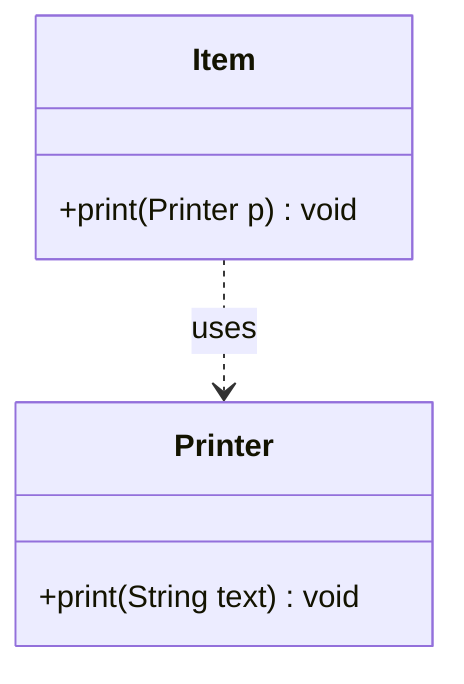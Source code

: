 classDiagram
    class Item {
        +print(Printer p) void
    }
    
    class Printer {
        +print(String text) void
    }
    
    Item ..> Printer : uses